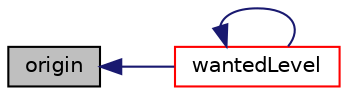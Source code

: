 digraph "origin"
{
  bgcolor="transparent";
  edge [fontname="Helvetica",fontsize="10",labelfontname="Helvetica",labelfontsize="10"];
  node [fontname="Helvetica",fontsize="10",shape=record];
  rankdir="LR";
  Node1 [label="origin",height=0.2,width=0.4,color="black", fillcolor="grey75", style="filled", fontcolor="black"];
  Node1 -> Node2 [dir="back",color="midnightblue",fontsize="10",style="solid",fontname="Helvetica"];
  Node2 [label="wantedLevel",height=0.2,width=0.4,color="red",URL="$a02158.html#a4cdaf5bdb45dc220f6adea15a3d65546",tooltip="Calculates the wanted level at a given point. Walks out from. "];
  Node2 -> Node2 [dir="back",color="midnightblue",fontsize="10",style="solid",fontname="Helvetica"];
}
